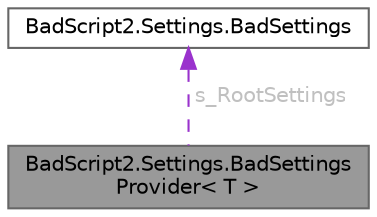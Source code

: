 digraph "BadScript2.Settings.BadSettingsProvider&lt; T &gt;"
{
 // LATEX_PDF_SIZE
  bgcolor="transparent";
  edge [fontname=Helvetica,fontsize=10,labelfontname=Helvetica,labelfontsize=10];
  node [fontname=Helvetica,fontsize=10,shape=box,height=0.2,width=0.4];
  Node1 [id="Node000001",label="BadScript2.Settings.BadSettings\lProvider\< T \>",height=0.2,width=0.4,color="gray40", fillcolor="grey60", style="filled", fontcolor="black",tooltip="Helper class that can be used to automatically load a settings object from a file."];
  Node2 -> Node1 [id="edge1_Node000001_Node000002",dir="back",color="darkorchid3",style="dashed",tooltip=" ",label=" s_RootSettings",fontcolor="grey" ];
  Node2 [id="Node000002",label="BadScript2.Settings.BadSettings",height=0.2,width=0.4,color="gray40", fillcolor="white", style="filled",URL="$class_bad_script2_1_1_settings_1_1_bad_settings.html",tooltip="Public Api for the Settings System."];
}

